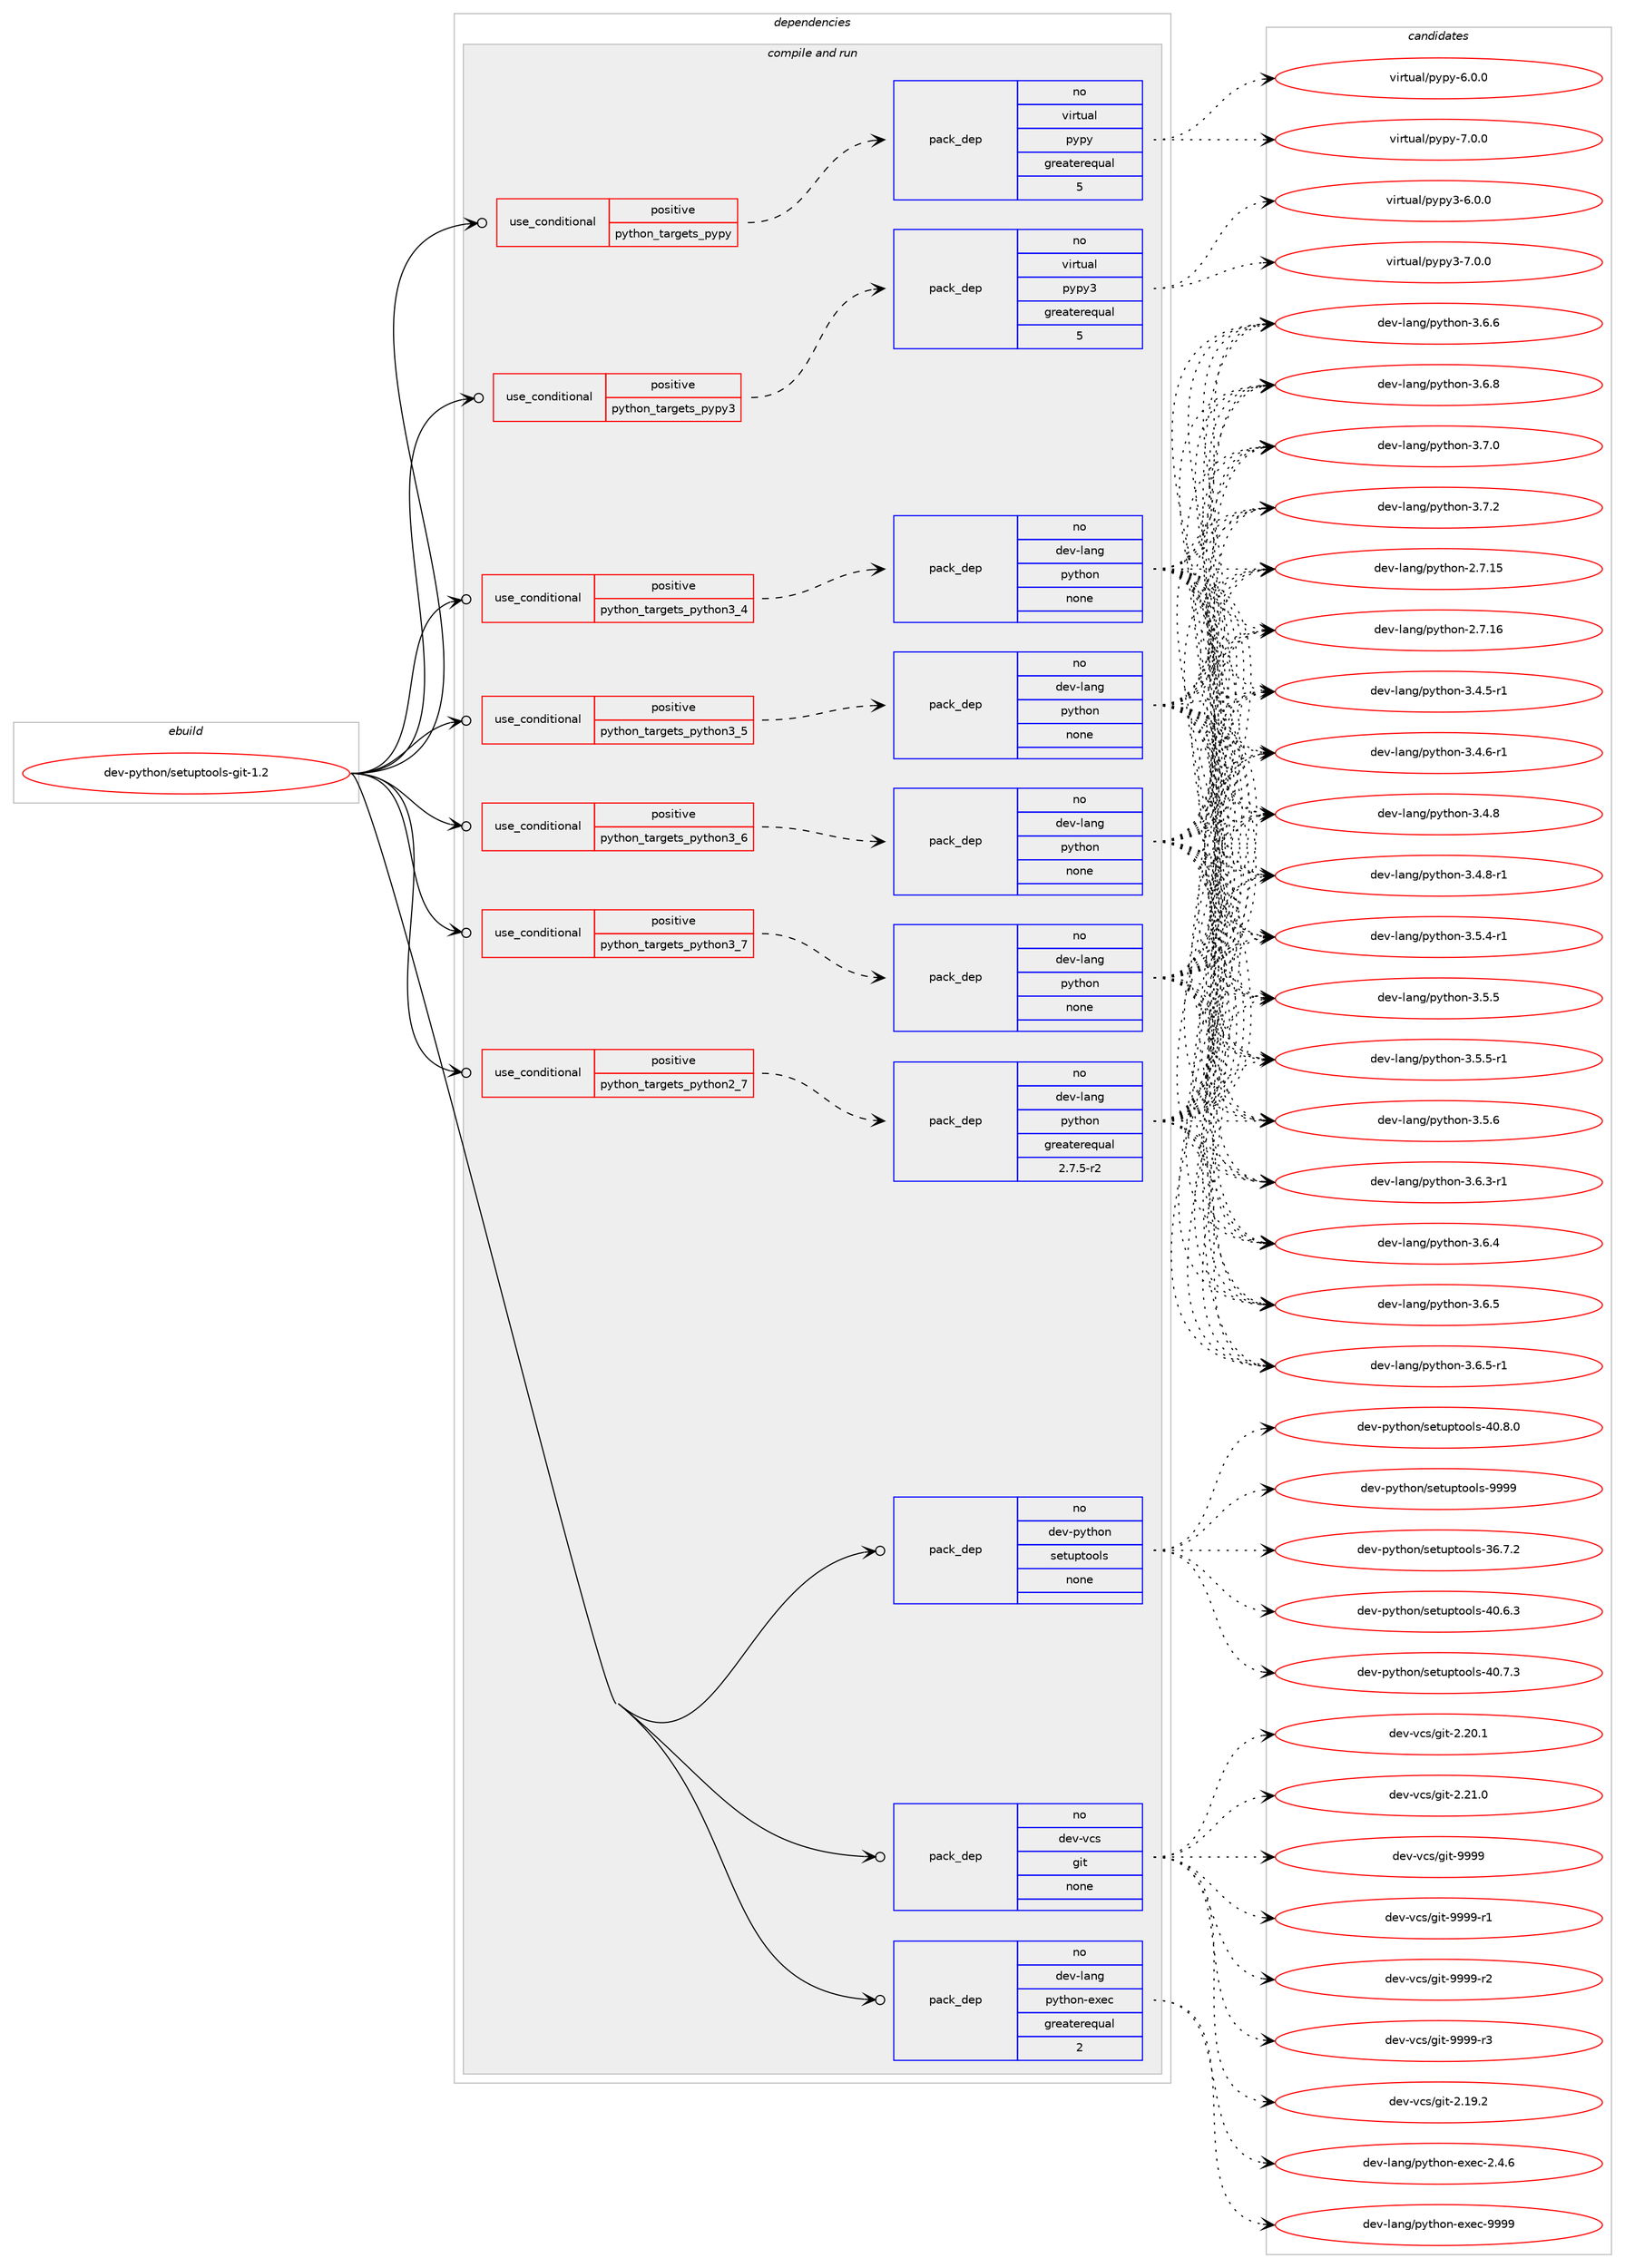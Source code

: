digraph prolog {

# *************
# Graph options
# *************

newrank=true;
concentrate=true;
compound=true;
graph [rankdir=LR,fontname=Helvetica,fontsize=10,ranksep=1.5];#, ranksep=2.5, nodesep=0.2];
edge  [arrowhead=vee];
node  [fontname=Helvetica,fontsize=10];

# **********
# The ebuild
# **********

subgraph cluster_leftcol {
color=gray;
rank=same;
label=<<i>ebuild</i>>;
id [label="dev-python/setuptools-git-1.2", color=red, width=4, href="../dev-python/setuptools-git-1.2.svg"];
}

# ****************
# The dependencies
# ****************

subgraph cluster_midcol {
color=gray;
label=<<i>dependencies</i>>;
subgraph cluster_compile {
fillcolor="#eeeeee";
style=filled;
label=<<i>compile</i>>;
}
subgraph cluster_compileandrun {
fillcolor="#eeeeee";
style=filled;
label=<<i>compile and run</i>>;
subgraph cond384466 {
dependency1440841 [label=<<TABLE BORDER="0" CELLBORDER="1" CELLSPACING="0" CELLPADDING="4"><TR><TD ROWSPAN="3" CELLPADDING="10">use_conditional</TD></TR><TR><TD>positive</TD></TR><TR><TD>python_targets_pypy</TD></TR></TABLE>>, shape=none, color=red];
subgraph pack1033013 {
dependency1440842 [label=<<TABLE BORDER="0" CELLBORDER="1" CELLSPACING="0" CELLPADDING="4" WIDTH="220"><TR><TD ROWSPAN="6" CELLPADDING="30">pack_dep</TD></TR><TR><TD WIDTH="110">no</TD></TR><TR><TD>virtual</TD></TR><TR><TD>pypy</TD></TR><TR><TD>greaterequal</TD></TR><TR><TD>5</TD></TR></TABLE>>, shape=none, color=blue];
}
dependency1440841:e -> dependency1440842:w [weight=20,style="dashed",arrowhead="vee"];
}
id:e -> dependency1440841:w [weight=20,style="solid",arrowhead="odotvee"];
subgraph cond384467 {
dependency1440843 [label=<<TABLE BORDER="0" CELLBORDER="1" CELLSPACING="0" CELLPADDING="4"><TR><TD ROWSPAN="3" CELLPADDING="10">use_conditional</TD></TR><TR><TD>positive</TD></TR><TR><TD>python_targets_pypy3</TD></TR></TABLE>>, shape=none, color=red];
subgraph pack1033014 {
dependency1440844 [label=<<TABLE BORDER="0" CELLBORDER="1" CELLSPACING="0" CELLPADDING="4" WIDTH="220"><TR><TD ROWSPAN="6" CELLPADDING="30">pack_dep</TD></TR><TR><TD WIDTH="110">no</TD></TR><TR><TD>virtual</TD></TR><TR><TD>pypy3</TD></TR><TR><TD>greaterequal</TD></TR><TR><TD>5</TD></TR></TABLE>>, shape=none, color=blue];
}
dependency1440843:e -> dependency1440844:w [weight=20,style="dashed",arrowhead="vee"];
}
id:e -> dependency1440843:w [weight=20,style="solid",arrowhead="odotvee"];
subgraph cond384468 {
dependency1440845 [label=<<TABLE BORDER="0" CELLBORDER="1" CELLSPACING="0" CELLPADDING="4"><TR><TD ROWSPAN="3" CELLPADDING="10">use_conditional</TD></TR><TR><TD>positive</TD></TR><TR><TD>python_targets_python2_7</TD></TR></TABLE>>, shape=none, color=red];
subgraph pack1033015 {
dependency1440846 [label=<<TABLE BORDER="0" CELLBORDER="1" CELLSPACING="0" CELLPADDING="4" WIDTH="220"><TR><TD ROWSPAN="6" CELLPADDING="30">pack_dep</TD></TR><TR><TD WIDTH="110">no</TD></TR><TR><TD>dev-lang</TD></TR><TR><TD>python</TD></TR><TR><TD>greaterequal</TD></TR><TR><TD>2.7.5-r2</TD></TR></TABLE>>, shape=none, color=blue];
}
dependency1440845:e -> dependency1440846:w [weight=20,style="dashed",arrowhead="vee"];
}
id:e -> dependency1440845:w [weight=20,style="solid",arrowhead="odotvee"];
subgraph cond384469 {
dependency1440847 [label=<<TABLE BORDER="0" CELLBORDER="1" CELLSPACING="0" CELLPADDING="4"><TR><TD ROWSPAN="3" CELLPADDING="10">use_conditional</TD></TR><TR><TD>positive</TD></TR><TR><TD>python_targets_python3_4</TD></TR></TABLE>>, shape=none, color=red];
subgraph pack1033016 {
dependency1440848 [label=<<TABLE BORDER="0" CELLBORDER="1" CELLSPACING="0" CELLPADDING="4" WIDTH="220"><TR><TD ROWSPAN="6" CELLPADDING="30">pack_dep</TD></TR><TR><TD WIDTH="110">no</TD></TR><TR><TD>dev-lang</TD></TR><TR><TD>python</TD></TR><TR><TD>none</TD></TR><TR><TD></TD></TR></TABLE>>, shape=none, color=blue];
}
dependency1440847:e -> dependency1440848:w [weight=20,style="dashed",arrowhead="vee"];
}
id:e -> dependency1440847:w [weight=20,style="solid",arrowhead="odotvee"];
subgraph cond384470 {
dependency1440849 [label=<<TABLE BORDER="0" CELLBORDER="1" CELLSPACING="0" CELLPADDING="4"><TR><TD ROWSPAN="3" CELLPADDING="10">use_conditional</TD></TR><TR><TD>positive</TD></TR><TR><TD>python_targets_python3_5</TD></TR></TABLE>>, shape=none, color=red];
subgraph pack1033017 {
dependency1440850 [label=<<TABLE BORDER="0" CELLBORDER="1" CELLSPACING="0" CELLPADDING="4" WIDTH="220"><TR><TD ROWSPAN="6" CELLPADDING="30">pack_dep</TD></TR><TR><TD WIDTH="110">no</TD></TR><TR><TD>dev-lang</TD></TR><TR><TD>python</TD></TR><TR><TD>none</TD></TR><TR><TD></TD></TR></TABLE>>, shape=none, color=blue];
}
dependency1440849:e -> dependency1440850:w [weight=20,style="dashed",arrowhead="vee"];
}
id:e -> dependency1440849:w [weight=20,style="solid",arrowhead="odotvee"];
subgraph cond384471 {
dependency1440851 [label=<<TABLE BORDER="0" CELLBORDER="1" CELLSPACING="0" CELLPADDING="4"><TR><TD ROWSPAN="3" CELLPADDING="10">use_conditional</TD></TR><TR><TD>positive</TD></TR><TR><TD>python_targets_python3_6</TD></TR></TABLE>>, shape=none, color=red];
subgraph pack1033018 {
dependency1440852 [label=<<TABLE BORDER="0" CELLBORDER="1" CELLSPACING="0" CELLPADDING="4" WIDTH="220"><TR><TD ROWSPAN="6" CELLPADDING="30">pack_dep</TD></TR><TR><TD WIDTH="110">no</TD></TR><TR><TD>dev-lang</TD></TR><TR><TD>python</TD></TR><TR><TD>none</TD></TR><TR><TD></TD></TR></TABLE>>, shape=none, color=blue];
}
dependency1440851:e -> dependency1440852:w [weight=20,style="dashed",arrowhead="vee"];
}
id:e -> dependency1440851:w [weight=20,style="solid",arrowhead="odotvee"];
subgraph cond384472 {
dependency1440853 [label=<<TABLE BORDER="0" CELLBORDER="1" CELLSPACING="0" CELLPADDING="4"><TR><TD ROWSPAN="3" CELLPADDING="10">use_conditional</TD></TR><TR><TD>positive</TD></TR><TR><TD>python_targets_python3_7</TD></TR></TABLE>>, shape=none, color=red];
subgraph pack1033019 {
dependency1440854 [label=<<TABLE BORDER="0" CELLBORDER="1" CELLSPACING="0" CELLPADDING="4" WIDTH="220"><TR><TD ROWSPAN="6" CELLPADDING="30">pack_dep</TD></TR><TR><TD WIDTH="110">no</TD></TR><TR><TD>dev-lang</TD></TR><TR><TD>python</TD></TR><TR><TD>none</TD></TR><TR><TD></TD></TR></TABLE>>, shape=none, color=blue];
}
dependency1440853:e -> dependency1440854:w [weight=20,style="dashed",arrowhead="vee"];
}
id:e -> dependency1440853:w [weight=20,style="solid",arrowhead="odotvee"];
subgraph pack1033020 {
dependency1440855 [label=<<TABLE BORDER="0" CELLBORDER="1" CELLSPACING="0" CELLPADDING="4" WIDTH="220"><TR><TD ROWSPAN="6" CELLPADDING="30">pack_dep</TD></TR><TR><TD WIDTH="110">no</TD></TR><TR><TD>dev-lang</TD></TR><TR><TD>python-exec</TD></TR><TR><TD>greaterequal</TD></TR><TR><TD>2</TD></TR></TABLE>>, shape=none, color=blue];
}
id:e -> dependency1440855:w [weight=20,style="solid",arrowhead="odotvee"];
subgraph pack1033021 {
dependency1440856 [label=<<TABLE BORDER="0" CELLBORDER="1" CELLSPACING="0" CELLPADDING="4" WIDTH="220"><TR><TD ROWSPAN="6" CELLPADDING="30">pack_dep</TD></TR><TR><TD WIDTH="110">no</TD></TR><TR><TD>dev-python</TD></TR><TR><TD>setuptools</TD></TR><TR><TD>none</TD></TR><TR><TD></TD></TR></TABLE>>, shape=none, color=blue];
}
id:e -> dependency1440856:w [weight=20,style="solid",arrowhead="odotvee"];
subgraph pack1033022 {
dependency1440857 [label=<<TABLE BORDER="0" CELLBORDER="1" CELLSPACING="0" CELLPADDING="4" WIDTH="220"><TR><TD ROWSPAN="6" CELLPADDING="30">pack_dep</TD></TR><TR><TD WIDTH="110">no</TD></TR><TR><TD>dev-vcs</TD></TR><TR><TD>git</TD></TR><TR><TD>none</TD></TR><TR><TD></TD></TR></TABLE>>, shape=none, color=blue];
}
id:e -> dependency1440857:w [weight=20,style="solid",arrowhead="odotvee"];
}
subgraph cluster_run {
fillcolor="#eeeeee";
style=filled;
label=<<i>run</i>>;
}
}

# **************
# The candidates
# **************

subgraph cluster_choices {
rank=same;
color=gray;
label=<<i>candidates</i>>;

subgraph choice1033013 {
color=black;
nodesep=1;
choice1181051141161179710847112121112121455446484648 [label="virtual/pypy-6.0.0", color=red, width=4,href="../virtual/pypy-6.0.0.svg"];
choice1181051141161179710847112121112121455546484648 [label="virtual/pypy-7.0.0", color=red, width=4,href="../virtual/pypy-7.0.0.svg"];
dependency1440842:e -> choice1181051141161179710847112121112121455446484648:w [style=dotted,weight="100"];
dependency1440842:e -> choice1181051141161179710847112121112121455546484648:w [style=dotted,weight="100"];
}
subgraph choice1033014 {
color=black;
nodesep=1;
choice118105114116117971084711212111212151455446484648 [label="virtual/pypy3-6.0.0", color=red, width=4,href="../virtual/pypy3-6.0.0.svg"];
choice118105114116117971084711212111212151455546484648 [label="virtual/pypy3-7.0.0", color=red, width=4,href="../virtual/pypy3-7.0.0.svg"];
dependency1440844:e -> choice118105114116117971084711212111212151455446484648:w [style=dotted,weight="100"];
dependency1440844:e -> choice118105114116117971084711212111212151455546484648:w [style=dotted,weight="100"];
}
subgraph choice1033015 {
color=black;
nodesep=1;
choice10010111845108971101034711212111610411111045504655464953 [label="dev-lang/python-2.7.15", color=red, width=4,href="../dev-lang/python-2.7.15.svg"];
choice10010111845108971101034711212111610411111045504655464954 [label="dev-lang/python-2.7.16", color=red, width=4,href="../dev-lang/python-2.7.16.svg"];
choice1001011184510897110103471121211161041111104551465246534511449 [label="dev-lang/python-3.4.5-r1", color=red, width=4,href="../dev-lang/python-3.4.5-r1.svg"];
choice1001011184510897110103471121211161041111104551465246544511449 [label="dev-lang/python-3.4.6-r1", color=red, width=4,href="../dev-lang/python-3.4.6-r1.svg"];
choice100101118451089711010347112121116104111110455146524656 [label="dev-lang/python-3.4.8", color=red, width=4,href="../dev-lang/python-3.4.8.svg"];
choice1001011184510897110103471121211161041111104551465246564511449 [label="dev-lang/python-3.4.8-r1", color=red, width=4,href="../dev-lang/python-3.4.8-r1.svg"];
choice1001011184510897110103471121211161041111104551465346524511449 [label="dev-lang/python-3.5.4-r1", color=red, width=4,href="../dev-lang/python-3.5.4-r1.svg"];
choice100101118451089711010347112121116104111110455146534653 [label="dev-lang/python-3.5.5", color=red, width=4,href="../dev-lang/python-3.5.5.svg"];
choice1001011184510897110103471121211161041111104551465346534511449 [label="dev-lang/python-3.5.5-r1", color=red, width=4,href="../dev-lang/python-3.5.5-r1.svg"];
choice100101118451089711010347112121116104111110455146534654 [label="dev-lang/python-3.5.6", color=red, width=4,href="../dev-lang/python-3.5.6.svg"];
choice1001011184510897110103471121211161041111104551465446514511449 [label="dev-lang/python-3.6.3-r1", color=red, width=4,href="../dev-lang/python-3.6.3-r1.svg"];
choice100101118451089711010347112121116104111110455146544652 [label="dev-lang/python-3.6.4", color=red, width=4,href="../dev-lang/python-3.6.4.svg"];
choice100101118451089711010347112121116104111110455146544653 [label="dev-lang/python-3.6.5", color=red, width=4,href="../dev-lang/python-3.6.5.svg"];
choice1001011184510897110103471121211161041111104551465446534511449 [label="dev-lang/python-3.6.5-r1", color=red, width=4,href="../dev-lang/python-3.6.5-r1.svg"];
choice100101118451089711010347112121116104111110455146544654 [label="dev-lang/python-3.6.6", color=red, width=4,href="../dev-lang/python-3.6.6.svg"];
choice100101118451089711010347112121116104111110455146544656 [label="dev-lang/python-3.6.8", color=red, width=4,href="../dev-lang/python-3.6.8.svg"];
choice100101118451089711010347112121116104111110455146554648 [label="dev-lang/python-3.7.0", color=red, width=4,href="../dev-lang/python-3.7.0.svg"];
choice100101118451089711010347112121116104111110455146554650 [label="dev-lang/python-3.7.2", color=red, width=4,href="../dev-lang/python-3.7.2.svg"];
dependency1440846:e -> choice10010111845108971101034711212111610411111045504655464953:w [style=dotted,weight="100"];
dependency1440846:e -> choice10010111845108971101034711212111610411111045504655464954:w [style=dotted,weight="100"];
dependency1440846:e -> choice1001011184510897110103471121211161041111104551465246534511449:w [style=dotted,weight="100"];
dependency1440846:e -> choice1001011184510897110103471121211161041111104551465246544511449:w [style=dotted,weight="100"];
dependency1440846:e -> choice100101118451089711010347112121116104111110455146524656:w [style=dotted,weight="100"];
dependency1440846:e -> choice1001011184510897110103471121211161041111104551465246564511449:w [style=dotted,weight="100"];
dependency1440846:e -> choice1001011184510897110103471121211161041111104551465346524511449:w [style=dotted,weight="100"];
dependency1440846:e -> choice100101118451089711010347112121116104111110455146534653:w [style=dotted,weight="100"];
dependency1440846:e -> choice1001011184510897110103471121211161041111104551465346534511449:w [style=dotted,weight="100"];
dependency1440846:e -> choice100101118451089711010347112121116104111110455146534654:w [style=dotted,weight="100"];
dependency1440846:e -> choice1001011184510897110103471121211161041111104551465446514511449:w [style=dotted,weight="100"];
dependency1440846:e -> choice100101118451089711010347112121116104111110455146544652:w [style=dotted,weight="100"];
dependency1440846:e -> choice100101118451089711010347112121116104111110455146544653:w [style=dotted,weight="100"];
dependency1440846:e -> choice1001011184510897110103471121211161041111104551465446534511449:w [style=dotted,weight="100"];
dependency1440846:e -> choice100101118451089711010347112121116104111110455146544654:w [style=dotted,weight="100"];
dependency1440846:e -> choice100101118451089711010347112121116104111110455146544656:w [style=dotted,weight="100"];
dependency1440846:e -> choice100101118451089711010347112121116104111110455146554648:w [style=dotted,weight="100"];
dependency1440846:e -> choice100101118451089711010347112121116104111110455146554650:w [style=dotted,weight="100"];
}
subgraph choice1033016 {
color=black;
nodesep=1;
choice10010111845108971101034711212111610411111045504655464953 [label="dev-lang/python-2.7.15", color=red, width=4,href="../dev-lang/python-2.7.15.svg"];
choice10010111845108971101034711212111610411111045504655464954 [label="dev-lang/python-2.7.16", color=red, width=4,href="../dev-lang/python-2.7.16.svg"];
choice1001011184510897110103471121211161041111104551465246534511449 [label="dev-lang/python-3.4.5-r1", color=red, width=4,href="../dev-lang/python-3.4.5-r1.svg"];
choice1001011184510897110103471121211161041111104551465246544511449 [label="dev-lang/python-3.4.6-r1", color=red, width=4,href="../dev-lang/python-3.4.6-r1.svg"];
choice100101118451089711010347112121116104111110455146524656 [label="dev-lang/python-3.4.8", color=red, width=4,href="../dev-lang/python-3.4.8.svg"];
choice1001011184510897110103471121211161041111104551465246564511449 [label="dev-lang/python-3.4.8-r1", color=red, width=4,href="../dev-lang/python-3.4.8-r1.svg"];
choice1001011184510897110103471121211161041111104551465346524511449 [label="dev-lang/python-3.5.4-r1", color=red, width=4,href="../dev-lang/python-3.5.4-r1.svg"];
choice100101118451089711010347112121116104111110455146534653 [label="dev-lang/python-3.5.5", color=red, width=4,href="../dev-lang/python-3.5.5.svg"];
choice1001011184510897110103471121211161041111104551465346534511449 [label="dev-lang/python-3.5.5-r1", color=red, width=4,href="../dev-lang/python-3.5.5-r1.svg"];
choice100101118451089711010347112121116104111110455146534654 [label="dev-lang/python-3.5.6", color=red, width=4,href="../dev-lang/python-3.5.6.svg"];
choice1001011184510897110103471121211161041111104551465446514511449 [label="dev-lang/python-3.6.3-r1", color=red, width=4,href="../dev-lang/python-3.6.3-r1.svg"];
choice100101118451089711010347112121116104111110455146544652 [label="dev-lang/python-3.6.4", color=red, width=4,href="../dev-lang/python-3.6.4.svg"];
choice100101118451089711010347112121116104111110455146544653 [label="dev-lang/python-3.6.5", color=red, width=4,href="../dev-lang/python-3.6.5.svg"];
choice1001011184510897110103471121211161041111104551465446534511449 [label="dev-lang/python-3.6.5-r1", color=red, width=4,href="../dev-lang/python-3.6.5-r1.svg"];
choice100101118451089711010347112121116104111110455146544654 [label="dev-lang/python-3.6.6", color=red, width=4,href="../dev-lang/python-3.6.6.svg"];
choice100101118451089711010347112121116104111110455146544656 [label="dev-lang/python-3.6.8", color=red, width=4,href="../dev-lang/python-3.6.8.svg"];
choice100101118451089711010347112121116104111110455146554648 [label="dev-lang/python-3.7.0", color=red, width=4,href="../dev-lang/python-3.7.0.svg"];
choice100101118451089711010347112121116104111110455146554650 [label="dev-lang/python-3.7.2", color=red, width=4,href="../dev-lang/python-3.7.2.svg"];
dependency1440848:e -> choice10010111845108971101034711212111610411111045504655464953:w [style=dotted,weight="100"];
dependency1440848:e -> choice10010111845108971101034711212111610411111045504655464954:w [style=dotted,weight="100"];
dependency1440848:e -> choice1001011184510897110103471121211161041111104551465246534511449:w [style=dotted,weight="100"];
dependency1440848:e -> choice1001011184510897110103471121211161041111104551465246544511449:w [style=dotted,weight="100"];
dependency1440848:e -> choice100101118451089711010347112121116104111110455146524656:w [style=dotted,weight="100"];
dependency1440848:e -> choice1001011184510897110103471121211161041111104551465246564511449:w [style=dotted,weight="100"];
dependency1440848:e -> choice1001011184510897110103471121211161041111104551465346524511449:w [style=dotted,weight="100"];
dependency1440848:e -> choice100101118451089711010347112121116104111110455146534653:w [style=dotted,weight="100"];
dependency1440848:e -> choice1001011184510897110103471121211161041111104551465346534511449:w [style=dotted,weight="100"];
dependency1440848:e -> choice100101118451089711010347112121116104111110455146534654:w [style=dotted,weight="100"];
dependency1440848:e -> choice1001011184510897110103471121211161041111104551465446514511449:w [style=dotted,weight="100"];
dependency1440848:e -> choice100101118451089711010347112121116104111110455146544652:w [style=dotted,weight="100"];
dependency1440848:e -> choice100101118451089711010347112121116104111110455146544653:w [style=dotted,weight="100"];
dependency1440848:e -> choice1001011184510897110103471121211161041111104551465446534511449:w [style=dotted,weight="100"];
dependency1440848:e -> choice100101118451089711010347112121116104111110455146544654:w [style=dotted,weight="100"];
dependency1440848:e -> choice100101118451089711010347112121116104111110455146544656:w [style=dotted,weight="100"];
dependency1440848:e -> choice100101118451089711010347112121116104111110455146554648:w [style=dotted,weight="100"];
dependency1440848:e -> choice100101118451089711010347112121116104111110455146554650:w [style=dotted,weight="100"];
}
subgraph choice1033017 {
color=black;
nodesep=1;
choice10010111845108971101034711212111610411111045504655464953 [label="dev-lang/python-2.7.15", color=red, width=4,href="../dev-lang/python-2.7.15.svg"];
choice10010111845108971101034711212111610411111045504655464954 [label="dev-lang/python-2.7.16", color=red, width=4,href="../dev-lang/python-2.7.16.svg"];
choice1001011184510897110103471121211161041111104551465246534511449 [label="dev-lang/python-3.4.5-r1", color=red, width=4,href="../dev-lang/python-3.4.5-r1.svg"];
choice1001011184510897110103471121211161041111104551465246544511449 [label="dev-lang/python-3.4.6-r1", color=red, width=4,href="../dev-lang/python-3.4.6-r1.svg"];
choice100101118451089711010347112121116104111110455146524656 [label="dev-lang/python-3.4.8", color=red, width=4,href="../dev-lang/python-3.4.8.svg"];
choice1001011184510897110103471121211161041111104551465246564511449 [label="dev-lang/python-3.4.8-r1", color=red, width=4,href="../dev-lang/python-3.4.8-r1.svg"];
choice1001011184510897110103471121211161041111104551465346524511449 [label="dev-lang/python-3.5.4-r1", color=red, width=4,href="../dev-lang/python-3.5.4-r1.svg"];
choice100101118451089711010347112121116104111110455146534653 [label="dev-lang/python-3.5.5", color=red, width=4,href="../dev-lang/python-3.5.5.svg"];
choice1001011184510897110103471121211161041111104551465346534511449 [label="dev-lang/python-3.5.5-r1", color=red, width=4,href="../dev-lang/python-3.5.5-r1.svg"];
choice100101118451089711010347112121116104111110455146534654 [label="dev-lang/python-3.5.6", color=red, width=4,href="../dev-lang/python-3.5.6.svg"];
choice1001011184510897110103471121211161041111104551465446514511449 [label="dev-lang/python-3.6.3-r1", color=red, width=4,href="../dev-lang/python-3.6.3-r1.svg"];
choice100101118451089711010347112121116104111110455146544652 [label="dev-lang/python-3.6.4", color=red, width=4,href="../dev-lang/python-3.6.4.svg"];
choice100101118451089711010347112121116104111110455146544653 [label="dev-lang/python-3.6.5", color=red, width=4,href="../dev-lang/python-3.6.5.svg"];
choice1001011184510897110103471121211161041111104551465446534511449 [label="dev-lang/python-3.6.5-r1", color=red, width=4,href="../dev-lang/python-3.6.5-r1.svg"];
choice100101118451089711010347112121116104111110455146544654 [label="dev-lang/python-3.6.6", color=red, width=4,href="../dev-lang/python-3.6.6.svg"];
choice100101118451089711010347112121116104111110455146544656 [label="dev-lang/python-3.6.8", color=red, width=4,href="../dev-lang/python-3.6.8.svg"];
choice100101118451089711010347112121116104111110455146554648 [label="dev-lang/python-3.7.0", color=red, width=4,href="../dev-lang/python-3.7.0.svg"];
choice100101118451089711010347112121116104111110455146554650 [label="dev-lang/python-3.7.2", color=red, width=4,href="../dev-lang/python-3.7.2.svg"];
dependency1440850:e -> choice10010111845108971101034711212111610411111045504655464953:w [style=dotted,weight="100"];
dependency1440850:e -> choice10010111845108971101034711212111610411111045504655464954:w [style=dotted,weight="100"];
dependency1440850:e -> choice1001011184510897110103471121211161041111104551465246534511449:w [style=dotted,weight="100"];
dependency1440850:e -> choice1001011184510897110103471121211161041111104551465246544511449:w [style=dotted,weight="100"];
dependency1440850:e -> choice100101118451089711010347112121116104111110455146524656:w [style=dotted,weight="100"];
dependency1440850:e -> choice1001011184510897110103471121211161041111104551465246564511449:w [style=dotted,weight="100"];
dependency1440850:e -> choice1001011184510897110103471121211161041111104551465346524511449:w [style=dotted,weight="100"];
dependency1440850:e -> choice100101118451089711010347112121116104111110455146534653:w [style=dotted,weight="100"];
dependency1440850:e -> choice1001011184510897110103471121211161041111104551465346534511449:w [style=dotted,weight="100"];
dependency1440850:e -> choice100101118451089711010347112121116104111110455146534654:w [style=dotted,weight="100"];
dependency1440850:e -> choice1001011184510897110103471121211161041111104551465446514511449:w [style=dotted,weight="100"];
dependency1440850:e -> choice100101118451089711010347112121116104111110455146544652:w [style=dotted,weight="100"];
dependency1440850:e -> choice100101118451089711010347112121116104111110455146544653:w [style=dotted,weight="100"];
dependency1440850:e -> choice1001011184510897110103471121211161041111104551465446534511449:w [style=dotted,weight="100"];
dependency1440850:e -> choice100101118451089711010347112121116104111110455146544654:w [style=dotted,weight="100"];
dependency1440850:e -> choice100101118451089711010347112121116104111110455146544656:w [style=dotted,weight="100"];
dependency1440850:e -> choice100101118451089711010347112121116104111110455146554648:w [style=dotted,weight="100"];
dependency1440850:e -> choice100101118451089711010347112121116104111110455146554650:w [style=dotted,weight="100"];
}
subgraph choice1033018 {
color=black;
nodesep=1;
choice10010111845108971101034711212111610411111045504655464953 [label="dev-lang/python-2.7.15", color=red, width=4,href="../dev-lang/python-2.7.15.svg"];
choice10010111845108971101034711212111610411111045504655464954 [label="dev-lang/python-2.7.16", color=red, width=4,href="../dev-lang/python-2.7.16.svg"];
choice1001011184510897110103471121211161041111104551465246534511449 [label="dev-lang/python-3.4.5-r1", color=red, width=4,href="../dev-lang/python-3.4.5-r1.svg"];
choice1001011184510897110103471121211161041111104551465246544511449 [label="dev-lang/python-3.4.6-r1", color=red, width=4,href="../dev-lang/python-3.4.6-r1.svg"];
choice100101118451089711010347112121116104111110455146524656 [label="dev-lang/python-3.4.8", color=red, width=4,href="../dev-lang/python-3.4.8.svg"];
choice1001011184510897110103471121211161041111104551465246564511449 [label="dev-lang/python-3.4.8-r1", color=red, width=4,href="../dev-lang/python-3.4.8-r1.svg"];
choice1001011184510897110103471121211161041111104551465346524511449 [label="dev-lang/python-3.5.4-r1", color=red, width=4,href="../dev-lang/python-3.5.4-r1.svg"];
choice100101118451089711010347112121116104111110455146534653 [label="dev-lang/python-3.5.5", color=red, width=4,href="../dev-lang/python-3.5.5.svg"];
choice1001011184510897110103471121211161041111104551465346534511449 [label="dev-lang/python-3.5.5-r1", color=red, width=4,href="../dev-lang/python-3.5.5-r1.svg"];
choice100101118451089711010347112121116104111110455146534654 [label="dev-lang/python-3.5.6", color=red, width=4,href="../dev-lang/python-3.5.6.svg"];
choice1001011184510897110103471121211161041111104551465446514511449 [label="dev-lang/python-3.6.3-r1", color=red, width=4,href="../dev-lang/python-3.6.3-r1.svg"];
choice100101118451089711010347112121116104111110455146544652 [label="dev-lang/python-3.6.4", color=red, width=4,href="../dev-lang/python-3.6.4.svg"];
choice100101118451089711010347112121116104111110455146544653 [label="dev-lang/python-3.6.5", color=red, width=4,href="../dev-lang/python-3.6.5.svg"];
choice1001011184510897110103471121211161041111104551465446534511449 [label="dev-lang/python-3.6.5-r1", color=red, width=4,href="../dev-lang/python-3.6.5-r1.svg"];
choice100101118451089711010347112121116104111110455146544654 [label="dev-lang/python-3.6.6", color=red, width=4,href="../dev-lang/python-3.6.6.svg"];
choice100101118451089711010347112121116104111110455146544656 [label="dev-lang/python-3.6.8", color=red, width=4,href="../dev-lang/python-3.6.8.svg"];
choice100101118451089711010347112121116104111110455146554648 [label="dev-lang/python-3.7.0", color=red, width=4,href="../dev-lang/python-3.7.0.svg"];
choice100101118451089711010347112121116104111110455146554650 [label="dev-lang/python-3.7.2", color=red, width=4,href="../dev-lang/python-3.7.2.svg"];
dependency1440852:e -> choice10010111845108971101034711212111610411111045504655464953:w [style=dotted,weight="100"];
dependency1440852:e -> choice10010111845108971101034711212111610411111045504655464954:w [style=dotted,weight="100"];
dependency1440852:e -> choice1001011184510897110103471121211161041111104551465246534511449:w [style=dotted,weight="100"];
dependency1440852:e -> choice1001011184510897110103471121211161041111104551465246544511449:w [style=dotted,weight="100"];
dependency1440852:e -> choice100101118451089711010347112121116104111110455146524656:w [style=dotted,weight="100"];
dependency1440852:e -> choice1001011184510897110103471121211161041111104551465246564511449:w [style=dotted,weight="100"];
dependency1440852:e -> choice1001011184510897110103471121211161041111104551465346524511449:w [style=dotted,weight="100"];
dependency1440852:e -> choice100101118451089711010347112121116104111110455146534653:w [style=dotted,weight="100"];
dependency1440852:e -> choice1001011184510897110103471121211161041111104551465346534511449:w [style=dotted,weight="100"];
dependency1440852:e -> choice100101118451089711010347112121116104111110455146534654:w [style=dotted,weight="100"];
dependency1440852:e -> choice1001011184510897110103471121211161041111104551465446514511449:w [style=dotted,weight="100"];
dependency1440852:e -> choice100101118451089711010347112121116104111110455146544652:w [style=dotted,weight="100"];
dependency1440852:e -> choice100101118451089711010347112121116104111110455146544653:w [style=dotted,weight="100"];
dependency1440852:e -> choice1001011184510897110103471121211161041111104551465446534511449:w [style=dotted,weight="100"];
dependency1440852:e -> choice100101118451089711010347112121116104111110455146544654:w [style=dotted,weight="100"];
dependency1440852:e -> choice100101118451089711010347112121116104111110455146544656:w [style=dotted,weight="100"];
dependency1440852:e -> choice100101118451089711010347112121116104111110455146554648:w [style=dotted,weight="100"];
dependency1440852:e -> choice100101118451089711010347112121116104111110455146554650:w [style=dotted,weight="100"];
}
subgraph choice1033019 {
color=black;
nodesep=1;
choice10010111845108971101034711212111610411111045504655464953 [label="dev-lang/python-2.7.15", color=red, width=4,href="../dev-lang/python-2.7.15.svg"];
choice10010111845108971101034711212111610411111045504655464954 [label="dev-lang/python-2.7.16", color=red, width=4,href="../dev-lang/python-2.7.16.svg"];
choice1001011184510897110103471121211161041111104551465246534511449 [label="dev-lang/python-3.4.5-r1", color=red, width=4,href="../dev-lang/python-3.4.5-r1.svg"];
choice1001011184510897110103471121211161041111104551465246544511449 [label="dev-lang/python-3.4.6-r1", color=red, width=4,href="../dev-lang/python-3.4.6-r1.svg"];
choice100101118451089711010347112121116104111110455146524656 [label="dev-lang/python-3.4.8", color=red, width=4,href="../dev-lang/python-3.4.8.svg"];
choice1001011184510897110103471121211161041111104551465246564511449 [label="dev-lang/python-3.4.8-r1", color=red, width=4,href="../dev-lang/python-3.4.8-r1.svg"];
choice1001011184510897110103471121211161041111104551465346524511449 [label="dev-lang/python-3.5.4-r1", color=red, width=4,href="../dev-lang/python-3.5.4-r1.svg"];
choice100101118451089711010347112121116104111110455146534653 [label="dev-lang/python-3.5.5", color=red, width=4,href="../dev-lang/python-3.5.5.svg"];
choice1001011184510897110103471121211161041111104551465346534511449 [label="dev-lang/python-3.5.5-r1", color=red, width=4,href="../dev-lang/python-3.5.5-r1.svg"];
choice100101118451089711010347112121116104111110455146534654 [label="dev-lang/python-3.5.6", color=red, width=4,href="../dev-lang/python-3.5.6.svg"];
choice1001011184510897110103471121211161041111104551465446514511449 [label="dev-lang/python-3.6.3-r1", color=red, width=4,href="../dev-lang/python-3.6.3-r1.svg"];
choice100101118451089711010347112121116104111110455146544652 [label="dev-lang/python-3.6.4", color=red, width=4,href="../dev-lang/python-3.6.4.svg"];
choice100101118451089711010347112121116104111110455146544653 [label="dev-lang/python-3.6.5", color=red, width=4,href="../dev-lang/python-3.6.5.svg"];
choice1001011184510897110103471121211161041111104551465446534511449 [label="dev-lang/python-3.6.5-r1", color=red, width=4,href="../dev-lang/python-3.6.5-r1.svg"];
choice100101118451089711010347112121116104111110455146544654 [label="dev-lang/python-3.6.6", color=red, width=4,href="../dev-lang/python-3.6.6.svg"];
choice100101118451089711010347112121116104111110455146544656 [label="dev-lang/python-3.6.8", color=red, width=4,href="../dev-lang/python-3.6.8.svg"];
choice100101118451089711010347112121116104111110455146554648 [label="dev-lang/python-3.7.0", color=red, width=4,href="../dev-lang/python-3.7.0.svg"];
choice100101118451089711010347112121116104111110455146554650 [label="dev-lang/python-3.7.2", color=red, width=4,href="../dev-lang/python-3.7.2.svg"];
dependency1440854:e -> choice10010111845108971101034711212111610411111045504655464953:w [style=dotted,weight="100"];
dependency1440854:e -> choice10010111845108971101034711212111610411111045504655464954:w [style=dotted,weight="100"];
dependency1440854:e -> choice1001011184510897110103471121211161041111104551465246534511449:w [style=dotted,weight="100"];
dependency1440854:e -> choice1001011184510897110103471121211161041111104551465246544511449:w [style=dotted,weight="100"];
dependency1440854:e -> choice100101118451089711010347112121116104111110455146524656:w [style=dotted,weight="100"];
dependency1440854:e -> choice1001011184510897110103471121211161041111104551465246564511449:w [style=dotted,weight="100"];
dependency1440854:e -> choice1001011184510897110103471121211161041111104551465346524511449:w [style=dotted,weight="100"];
dependency1440854:e -> choice100101118451089711010347112121116104111110455146534653:w [style=dotted,weight="100"];
dependency1440854:e -> choice1001011184510897110103471121211161041111104551465346534511449:w [style=dotted,weight="100"];
dependency1440854:e -> choice100101118451089711010347112121116104111110455146534654:w [style=dotted,weight="100"];
dependency1440854:e -> choice1001011184510897110103471121211161041111104551465446514511449:w [style=dotted,weight="100"];
dependency1440854:e -> choice100101118451089711010347112121116104111110455146544652:w [style=dotted,weight="100"];
dependency1440854:e -> choice100101118451089711010347112121116104111110455146544653:w [style=dotted,weight="100"];
dependency1440854:e -> choice1001011184510897110103471121211161041111104551465446534511449:w [style=dotted,weight="100"];
dependency1440854:e -> choice100101118451089711010347112121116104111110455146544654:w [style=dotted,weight="100"];
dependency1440854:e -> choice100101118451089711010347112121116104111110455146544656:w [style=dotted,weight="100"];
dependency1440854:e -> choice100101118451089711010347112121116104111110455146554648:w [style=dotted,weight="100"];
dependency1440854:e -> choice100101118451089711010347112121116104111110455146554650:w [style=dotted,weight="100"];
}
subgraph choice1033020 {
color=black;
nodesep=1;
choice1001011184510897110103471121211161041111104510112010199455046524654 [label="dev-lang/python-exec-2.4.6", color=red, width=4,href="../dev-lang/python-exec-2.4.6.svg"];
choice10010111845108971101034711212111610411111045101120101994557575757 [label="dev-lang/python-exec-9999", color=red, width=4,href="../dev-lang/python-exec-9999.svg"];
dependency1440855:e -> choice1001011184510897110103471121211161041111104510112010199455046524654:w [style=dotted,weight="100"];
dependency1440855:e -> choice10010111845108971101034711212111610411111045101120101994557575757:w [style=dotted,weight="100"];
}
subgraph choice1033021 {
color=black;
nodesep=1;
choice100101118451121211161041111104711510111611711211611111110811545515446554650 [label="dev-python/setuptools-36.7.2", color=red, width=4,href="../dev-python/setuptools-36.7.2.svg"];
choice100101118451121211161041111104711510111611711211611111110811545524846544651 [label="dev-python/setuptools-40.6.3", color=red, width=4,href="../dev-python/setuptools-40.6.3.svg"];
choice100101118451121211161041111104711510111611711211611111110811545524846554651 [label="dev-python/setuptools-40.7.3", color=red, width=4,href="../dev-python/setuptools-40.7.3.svg"];
choice100101118451121211161041111104711510111611711211611111110811545524846564648 [label="dev-python/setuptools-40.8.0", color=red, width=4,href="../dev-python/setuptools-40.8.0.svg"];
choice10010111845112121116104111110471151011161171121161111111081154557575757 [label="dev-python/setuptools-9999", color=red, width=4,href="../dev-python/setuptools-9999.svg"];
dependency1440856:e -> choice100101118451121211161041111104711510111611711211611111110811545515446554650:w [style=dotted,weight="100"];
dependency1440856:e -> choice100101118451121211161041111104711510111611711211611111110811545524846544651:w [style=dotted,weight="100"];
dependency1440856:e -> choice100101118451121211161041111104711510111611711211611111110811545524846554651:w [style=dotted,weight="100"];
dependency1440856:e -> choice100101118451121211161041111104711510111611711211611111110811545524846564648:w [style=dotted,weight="100"];
dependency1440856:e -> choice10010111845112121116104111110471151011161171121161111111081154557575757:w [style=dotted,weight="100"];
}
subgraph choice1033022 {
color=black;
nodesep=1;
choice10010111845118991154710310511645504649574650 [label="dev-vcs/git-2.19.2", color=red, width=4,href="../dev-vcs/git-2.19.2.svg"];
choice10010111845118991154710310511645504650484649 [label="dev-vcs/git-2.20.1", color=red, width=4,href="../dev-vcs/git-2.20.1.svg"];
choice10010111845118991154710310511645504650494648 [label="dev-vcs/git-2.21.0", color=red, width=4,href="../dev-vcs/git-2.21.0.svg"];
choice1001011184511899115471031051164557575757 [label="dev-vcs/git-9999", color=red, width=4,href="../dev-vcs/git-9999.svg"];
choice10010111845118991154710310511645575757574511449 [label="dev-vcs/git-9999-r1", color=red, width=4,href="../dev-vcs/git-9999-r1.svg"];
choice10010111845118991154710310511645575757574511450 [label="dev-vcs/git-9999-r2", color=red, width=4,href="../dev-vcs/git-9999-r2.svg"];
choice10010111845118991154710310511645575757574511451 [label="dev-vcs/git-9999-r3", color=red, width=4,href="../dev-vcs/git-9999-r3.svg"];
dependency1440857:e -> choice10010111845118991154710310511645504649574650:w [style=dotted,weight="100"];
dependency1440857:e -> choice10010111845118991154710310511645504650484649:w [style=dotted,weight="100"];
dependency1440857:e -> choice10010111845118991154710310511645504650494648:w [style=dotted,weight="100"];
dependency1440857:e -> choice1001011184511899115471031051164557575757:w [style=dotted,weight="100"];
dependency1440857:e -> choice10010111845118991154710310511645575757574511449:w [style=dotted,weight="100"];
dependency1440857:e -> choice10010111845118991154710310511645575757574511450:w [style=dotted,weight="100"];
dependency1440857:e -> choice10010111845118991154710310511645575757574511451:w [style=dotted,weight="100"];
}
}

}
